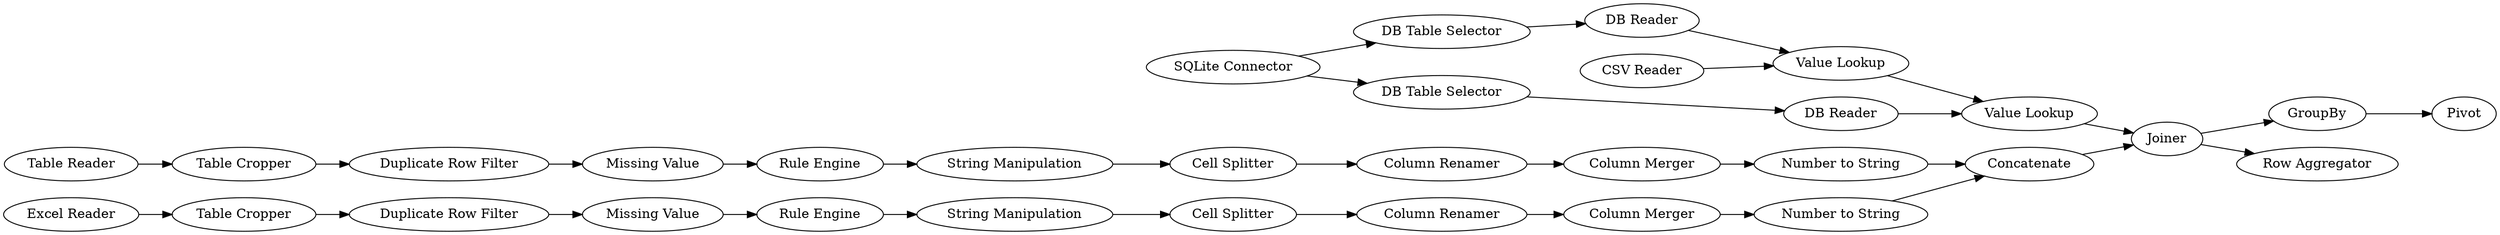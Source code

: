 digraph {
	"6491966302069368797_4" [label="SQLite Connector"]
	"1277474861886618161_24" [label="String Manipulation"]
	"1277474861886618161_19" [label="Number to String"]
	"6491966302069368797_2" [label="Table Reader"]
	"6491966302069368797_3" [label="CSV Reader"]
	"6491966302069368797_32" [label=GroupBy]
	"6491966302069368797_8" [label="DB Reader"]
	"6491966302069368797_33" [label=Pivot]
	"1277474861886618161_23" [label="Rule Engine"]
	"6491966302069368797_15" [label="Column Merger"]
	"6491966302069368797_6" [label="DB Reader"]
	"6491966302069368797_5" [label="DB Table Selector"]
	"1277474861886618161_18" [label="Column Merger"]
	"6491966302069368797_16" [label="Number to String"]
	"6491966302069368797_10" [label="Duplicate Row Filter"]
	"1277474861886618161_20" [label="Table Cropper"]
	"6491966302069368797_11" [label="Missing Value"]
	"6491966302069368797_29" [label=Joiner]
	"6491966302069368797_12" [label="Rule Engine"]
	"6491966302069368797_27" [label="Value Lookup"]
	"6491966302069368797_13" [label="String Manipulation"]
	"1277474861886618161_25" [label="Column Renamer"]
	"6491966302069368797_26" [label=Concatenate]
	"1277474861886618161_17" [label="Cell Splitter"]
	"1277474861886618161_21" [label="Duplicate Row Filter"]
	"6491966302069368797_31" [label="Row Aggregator"]
	"6491966302069368797_1" [label="Excel Reader"]
	"6491966302069368797_7" [label="DB Table Selector"]
	"6491966302069368797_14" [label="Cell Splitter"]
	"1277474861886618161_22" [label="Missing Value"]
	"6491966302069368797_30" [label="Column Renamer"]
	"6491966302069368797_28" [label="Value Lookup"]
	"6491966302069368797_9" [label="Table Cropper"]
	"1277474861886618161_21" -> "1277474861886618161_22"
	"6491966302069368797_30" -> "6491966302069368797_15"
	"6491966302069368797_12" -> "6491966302069368797_13"
	"6491966302069368797_29" -> "6491966302069368797_31"
	"6491966302069368797_29" -> "6491966302069368797_32"
	"6491966302069368797_1" -> "6491966302069368797_9"
	"6491966302069368797_4" -> "6491966302069368797_5"
	"1277474861886618161_20" -> "1277474861886618161_21"
	"6491966302069368797_15" -> "6491966302069368797_16"
	"6491966302069368797_4" -> "6491966302069368797_7"
	"6491966302069368797_26" -> "6491966302069368797_29"
	"6491966302069368797_28" -> "6491966302069368797_29"
	"6491966302069368797_5" -> "6491966302069368797_6"
	"6491966302069368797_16" -> "6491966302069368797_26"
	"1277474861886618161_23" -> "1277474861886618161_24"
	"6491966302069368797_3" -> "6491966302069368797_27"
	"6491966302069368797_11" -> "6491966302069368797_12"
	"6491966302069368797_2" -> "1277474861886618161_20"
	"6491966302069368797_8" -> "6491966302069368797_28"
	"6491966302069368797_9" -> "6491966302069368797_10"
	"6491966302069368797_7" -> "6491966302069368797_8"
	"1277474861886618161_22" -> "1277474861886618161_23"
	"6491966302069368797_10" -> "6491966302069368797_11"
	"1277474861886618161_19" -> "6491966302069368797_26"
	"6491966302069368797_14" -> "6491966302069368797_30"
	"6491966302069368797_32" -> "6491966302069368797_33"
	"6491966302069368797_27" -> "6491966302069368797_28"
	"1277474861886618161_18" -> "1277474861886618161_19"
	"6491966302069368797_13" -> "6491966302069368797_14"
	"1277474861886618161_24" -> "1277474861886618161_17"
	"1277474861886618161_17" -> "1277474861886618161_25"
	"1277474861886618161_25" -> "1277474861886618161_18"
	"6491966302069368797_6" -> "6491966302069368797_27"
	rankdir=LR
}
